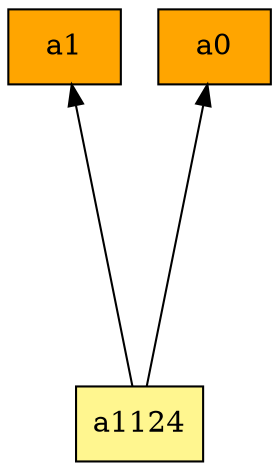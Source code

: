 digraph G {
rankdir=BT;ranksep="2.0";
"a1124" [shape=record,fillcolor=khaki1,style=filled,label="{a1124}"];
"a1" [shape=record,fillcolor=orange,style=filled,label="{a1}"];
"a0" [shape=record,fillcolor=orange,style=filled,label="{a0}"];
"a1124" -> "a1"
"a1124" -> "a0"
}